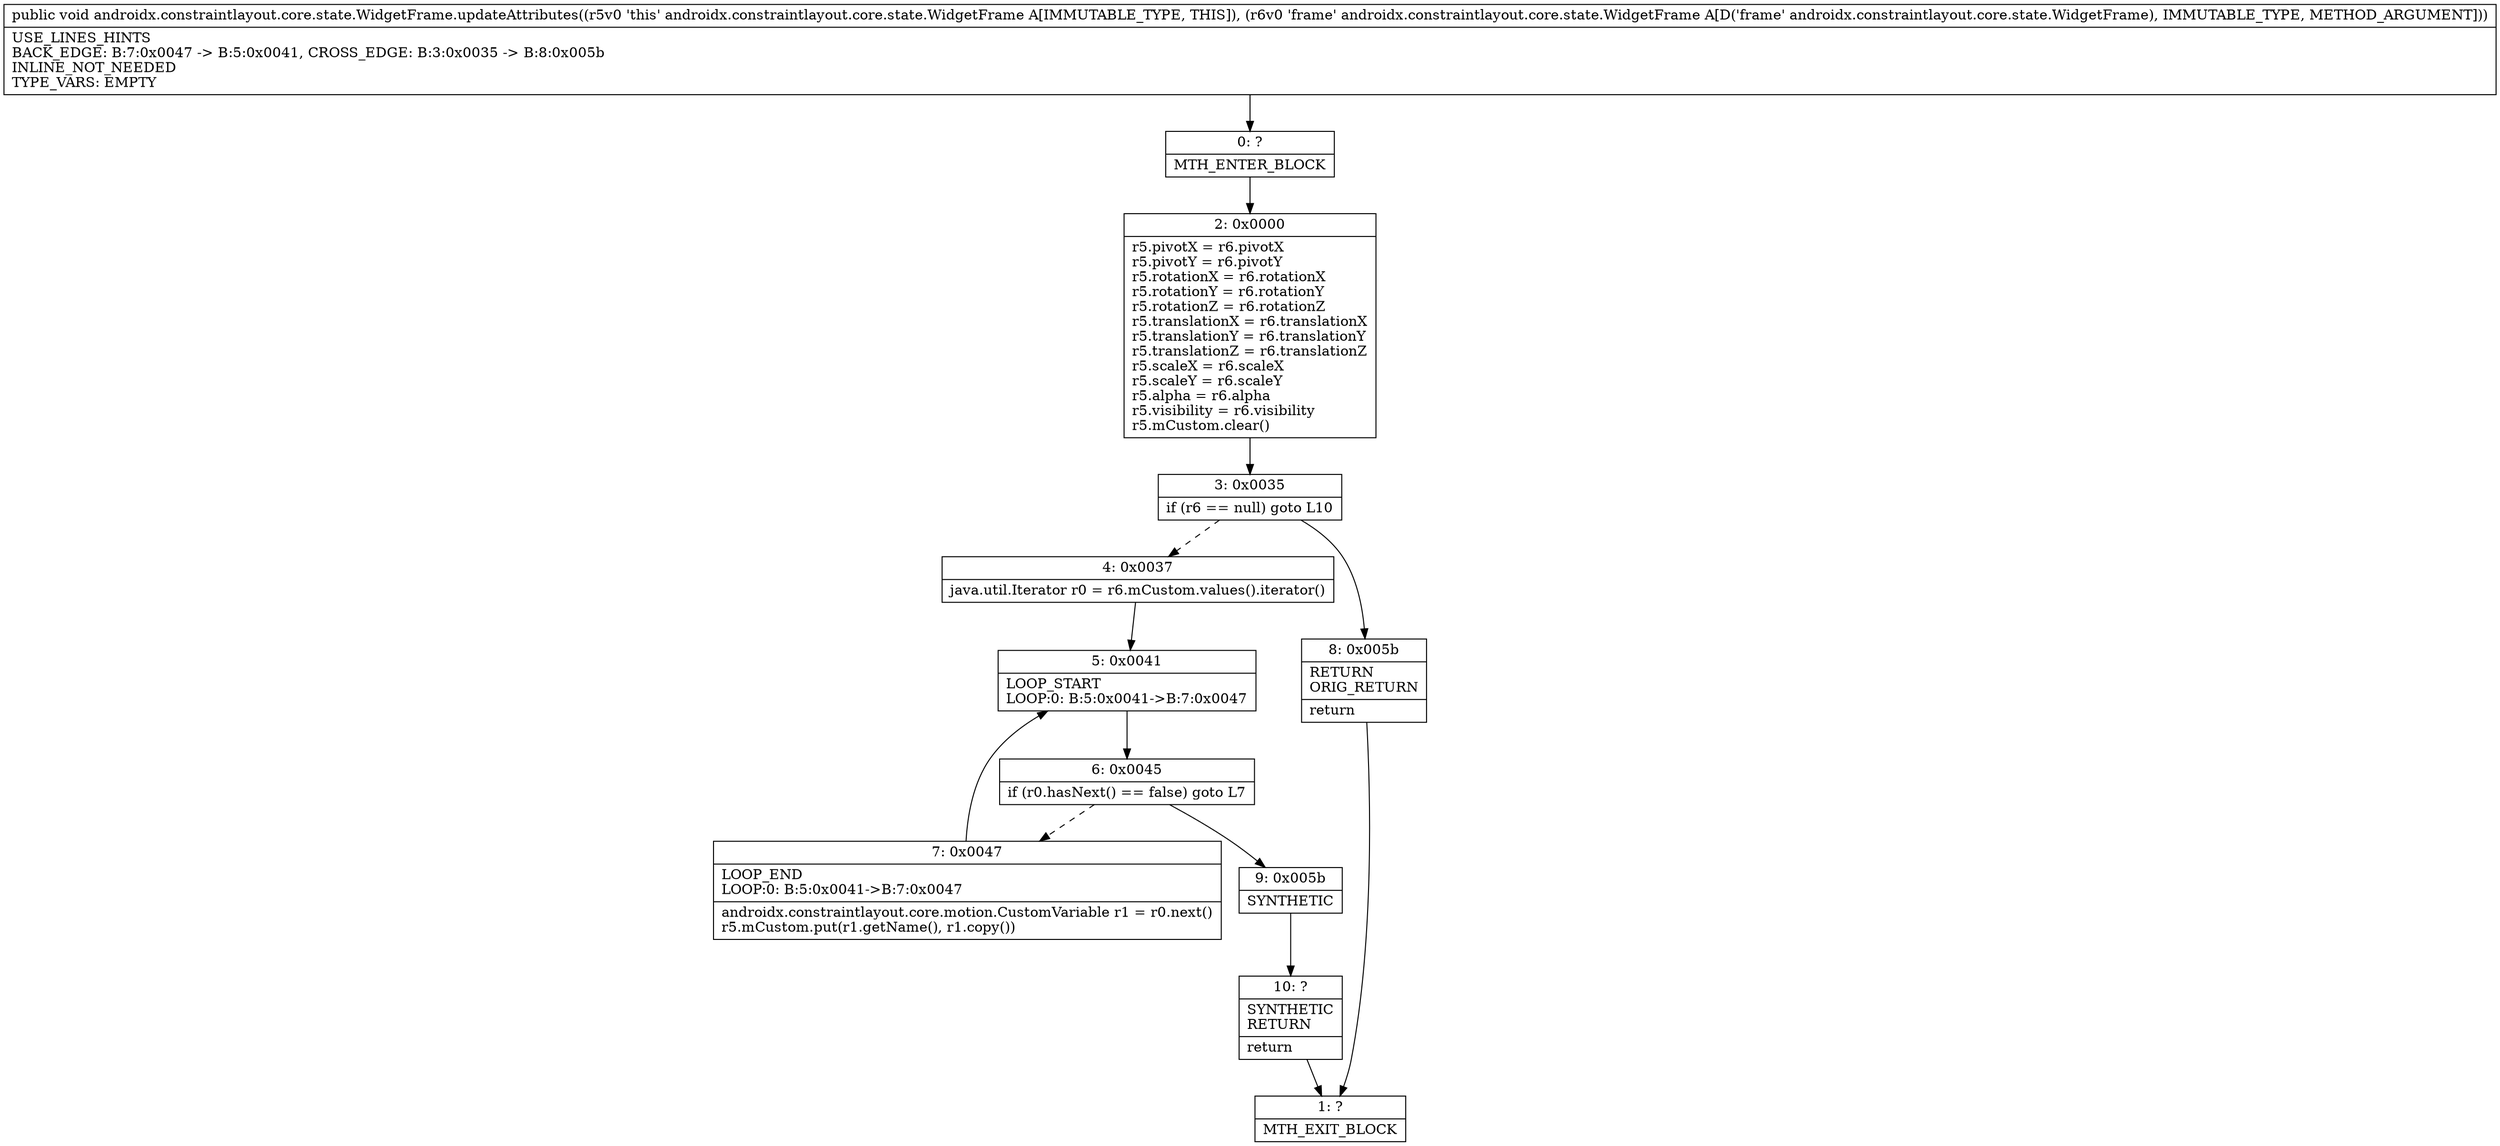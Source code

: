 digraph "CFG forandroidx.constraintlayout.core.state.WidgetFrame.updateAttributes(Landroidx\/constraintlayout\/core\/state\/WidgetFrame;)V" {
Node_0 [shape=record,label="{0\:\ ?|MTH_ENTER_BLOCK\l}"];
Node_2 [shape=record,label="{2\:\ 0x0000|r5.pivotX = r6.pivotX\lr5.pivotY = r6.pivotY\lr5.rotationX = r6.rotationX\lr5.rotationY = r6.rotationY\lr5.rotationZ = r6.rotationZ\lr5.translationX = r6.translationX\lr5.translationY = r6.translationY\lr5.translationZ = r6.translationZ\lr5.scaleX = r6.scaleX\lr5.scaleY = r6.scaleY\lr5.alpha = r6.alpha\lr5.visibility = r6.visibility\lr5.mCustom.clear()\l}"];
Node_3 [shape=record,label="{3\:\ 0x0035|if (r6 == null) goto L10\l}"];
Node_4 [shape=record,label="{4\:\ 0x0037|java.util.Iterator r0 = r6.mCustom.values().iterator()\l}"];
Node_5 [shape=record,label="{5\:\ 0x0041|LOOP_START\lLOOP:0: B:5:0x0041\-\>B:7:0x0047\l}"];
Node_6 [shape=record,label="{6\:\ 0x0045|if (r0.hasNext() == false) goto L7\l}"];
Node_7 [shape=record,label="{7\:\ 0x0047|LOOP_END\lLOOP:0: B:5:0x0041\-\>B:7:0x0047\l|androidx.constraintlayout.core.motion.CustomVariable r1 = r0.next()\lr5.mCustom.put(r1.getName(), r1.copy())\l}"];
Node_9 [shape=record,label="{9\:\ 0x005b|SYNTHETIC\l}"];
Node_10 [shape=record,label="{10\:\ ?|SYNTHETIC\lRETURN\l|return\l}"];
Node_1 [shape=record,label="{1\:\ ?|MTH_EXIT_BLOCK\l}"];
Node_8 [shape=record,label="{8\:\ 0x005b|RETURN\lORIG_RETURN\l|return\l}"];
MethodNode[shape=record,label="{public void androidx.constraintlayout.core.state.WidgetFrame.updateAttributes((r5v0 'this' androidx.constraintlayout.core.state.WidgetFrame A[IMMUTABLE_TYPE, THIS]), (r6v0 'frame' androidx.constraintlayout.core.state.WidgetFrame A[D('frame' androidx.constraintlayout.core.state.WidgetFrame), IMMUTABLE_TYPE, METHOD_ARGUMENT]))  | USE_LINES_HINTS\lBACK_EDGE: B:7:0x0047 \-\> B:5:0x0041, CROSS_EDGE: B:3:0x0035 \-\> B:8:0x005b\lINLINE_NOT_NEEDED\lTYPE_VARS: EMPTY\l}"];
MethodNode -> Node_0;Node_0 -> Node_2;
Node_2 -> Node_3;
Node_3 -> Node_4[style=dashed];
Node_3 -> Node_8;
Node_4 -> Node_5;
Node_5 -> Node_6;
Node_6 -> Node_7[style=dashed];
Node_6 -> Node_9;
Node_7 -> Node_5;
Node_9 -> Node_10;
Node_10 -> Node_1;
Node_8 -> Node_1;
}

